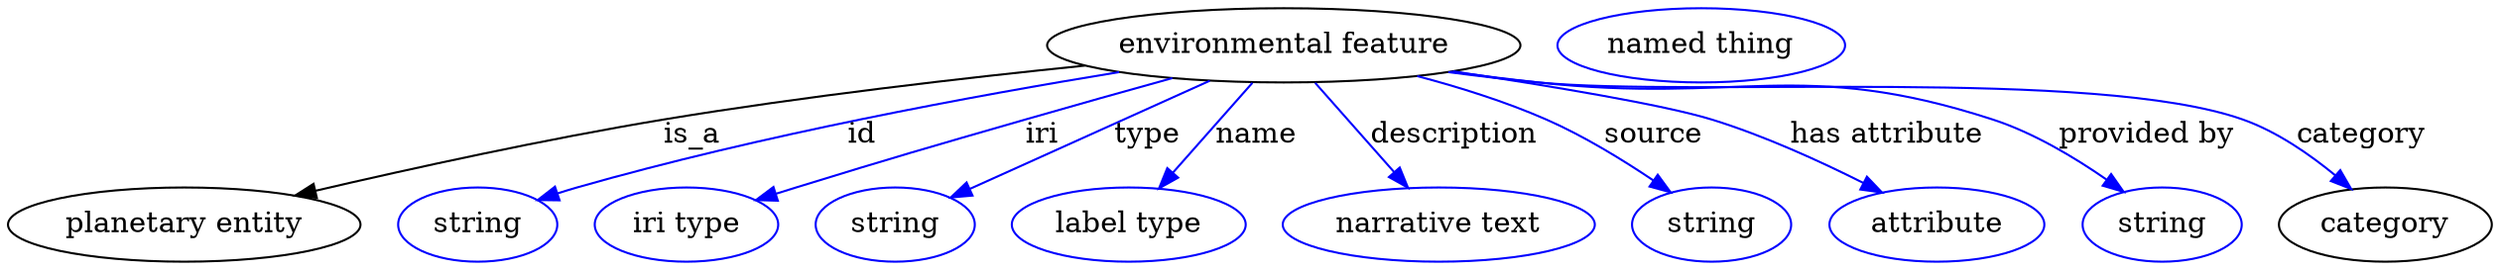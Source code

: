 digraph {
	graph [bb="0,0,1198.5,123"];
	node [label="\N"];
	"environmental feature"	[height=0.5,
		label="environmental feature",
		pos="616.14,105",
		width=3.1775];
	"planetary entity"	[height=0.5,
		pos="85.142,18",
		width=2.3651];
	"environmental feature" -> "planetary entity"	[label=is_a,
		lp="330.14,61.5",
		pos="e,138.54,32.099 519.88,95.168 460.87,89.16 383.91,80.259 316.14,69 259.01,59.507 194.66,45.283 148.41,34.43"];
	id	[color=blue,
		height=0.5,
		label=string,
		pos="226.14,18",
		width=1.0652];
	"environmental feature" -> id	[color=blue,
		label=id,
		lp="412.14,61.5",
		pos="e,255.15,29.922 536.82,92.03 466.94,80.587 362.76,61.335 274.14,36 271.04,35.113 267.85,34.133 264.65,33.106",
		style=solid];
	iri	[color=blue,
		height=0.5,
		label="iri type",
		pos="327.14,18",
		width=1.2277];
	"environmental feature" -> iri	[color=blue,
		label=iri,
		lp="499.14,61.5",
		pos="e,360.82,29.681 561.94,89.057 539.94,82.932 514.3,75.716 491.14,69 442.12,54.785 429.93,50.997 381.14,36 377.65,34.926 374.03,33.805 \
370.4,32.674",
		style=solid];
	type	[color=blue,
		height=0.5,
		label=string,
		pos="428.14,18",
		width=1.0652];
	"environmental feature" -> type	[color=blue,
		label=type,
		lp="550.14,61.5",
		pos="e,454.71,31.012 580.34,87.812 546.98,72.731 497.51,50.362 464.1,35.259",
		style=solid];
	name	[color=blue,
		height=0.5,
		label="label type",
		pos="541.14,18",
		width=1.5707];
	"environmental feature" -> name	[color=blue,
		label=name,
		lp="603.14,61.5",
		pos="e,555.79,35.597 600.97,86.799 589.94,74.309 574.88,57.236 562.63,43.348",
		style=solid];
	description	[color=blue,
		height=0.5,
		label="narrative text",
		pos="691.14,18",
		width=2.0943];
	"environmental feature" -> description	[color=blue,
		label=description,
		lp="698.64,61.5",
		pos="e,676.24,35.885 631.32,86.799 642.27,74.39 657.21,57.458 669.42,43.618",
		style=solid];
	source	[color=blue,
		height=0.5,
		label=string,
		pos="823.14,18",
		width=1.0652];
	"environmental feature" -> source	[color=blue,
		label=source,
		lp="795.14,61.5",
		pos="e,803.33,33.664 680.7,90.075 701.11,84.658 723.46,77.643 743.14,69 761.32,61.018 780.22,49.386 795.08,39.349",
		style=solid];
	"has attribute"	[color=blue,
		height=0.5,
		label=attribute,
		pos="931.14,18",
		width=1.4443];
	"environmental feature" -> "has attribute"	[color=blue,
		label="has attribute",
		lp="907.14,61.5",
		pos="e,904.86,33.584 698.08,92.413 745.44,85.273 800.08,76.148 823.14,69 848.3,61.203 875.18,48.773 895.83,38.257",
		style=solid];
	"provided by"	[color=blue,
		height=0.5,
		label=string,
		pos="1039.1,18",
		width=1.0652];
	"environmental feature" -> "provided by"	[color=blue,
		label="provided by",
		lp="1031.6,61.5",
		pos="e,1020.8,33.874 696.78,92.205 710.88,90.328 725.43,88.51 739.14,87 836.22,76.31 865.36,99.491 958.14,69 977.7,62.574 997.4,50.564 \
1012.5,39.926",
		style=solid];
	category	[height=0.5,
		pos="1147.1,18",
		width=1.4263];
	"environmental feature" -> category	[color=blue,
		label=category,
		lp="1135.6,61.5",
		pos="e,1130.6,35.257 695.76,91.999 710.17,90.11 725.09,88.342 739.14,87 814.24,79.829 1007,94.162 1078.1,69 1094.6,63.171 1110.6,52.076 \
1123,41.815",
		style=solid];
	"named thing_category"	[color=blue,
		height=0.5,
		label="named thing",
		pos="818.14,105",
		width=1.9318];
}
